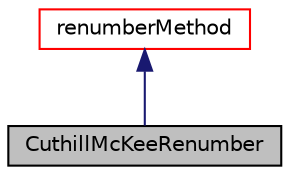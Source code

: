 digraph "CuthillMcKeeRenumber"
{
  bgcolor="transparent";
  edge [fontname="Helvetica",fontsize="10",labelfontname="Helvetica",labelfontsize="10"];
  node [fontname="Helvetica",fontsize="10",shape=record];
  Node1 [label="CuthillMcKeeRenumber",height=0.2,width=0.4,color="black", fillcolor="grey75", style="filled", fontcolor="black"];
  Node2 -> Node1 [dir="back",color="midnightblue",fontsize="10",style="solid",fontname="Helvetica"];
  Node2 [label="renumberMethod",height=0.2,width=0.4,color="red",URL="$a02160.html",tooltip="Abstract base class for renumbering. "];
}
